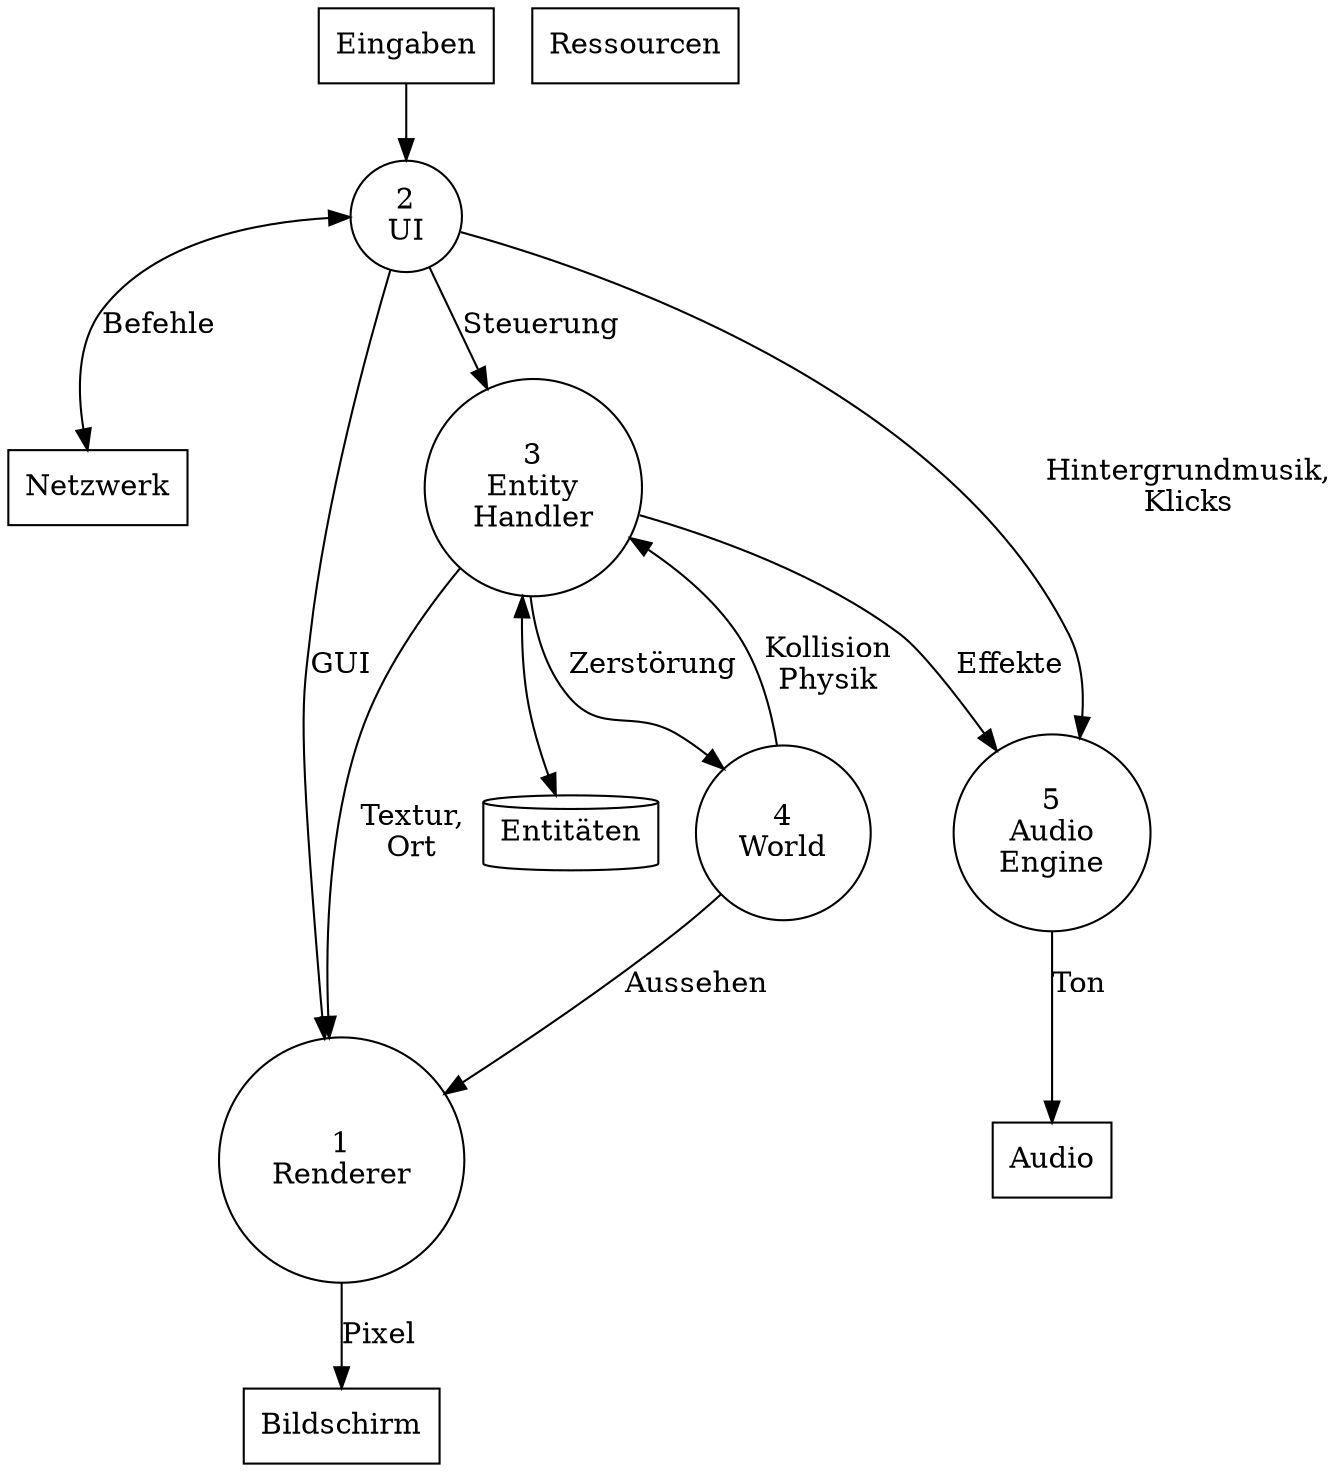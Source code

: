 digraph G {

    ein [label="Eingaben", shape=rectangle]
    res [label="Ressourcen", shape=rectangle]
    bild [label="Bildschirm", shape=rectangle]
    net [label="Netzwerk", shape=rectangle]
    audio [label="Audio", shape=rectangle]

    rend [label="1\nRenderer", shape=circle]
    ui [label="2\nUI", shape=circle]
    ent [label="3\nEntity\nHandler", shape=circle]
    ents [label="Entitäten", shape=cylinder]
    world [label="4\nWorld", shape=circle]
    audeng [label="5\nAudio\nEngine", shape=circle]

    ein -> ui
    ui -> rend [label="GUI"]
    rend -> bild [label="Pixel"]
    ui -> net [label="Befehle",dir=both]
    ui -> audeng [label="Hintergrundmusik,\nKlicks"]
    audeng -> audio [label="Ton"]
    ui -> ent [label="Steuerung"]
    ent -> rend [label="Textur,\nOrt"]
    ent -> audeng [label="Effekte"]
    ent -> ents [dir=both]
    ent -> world [label="Zerstörung"]
    world -> ent [label="Kollision\nPhysik"]
    world -> rend [label="Aussehen"]
    
}
